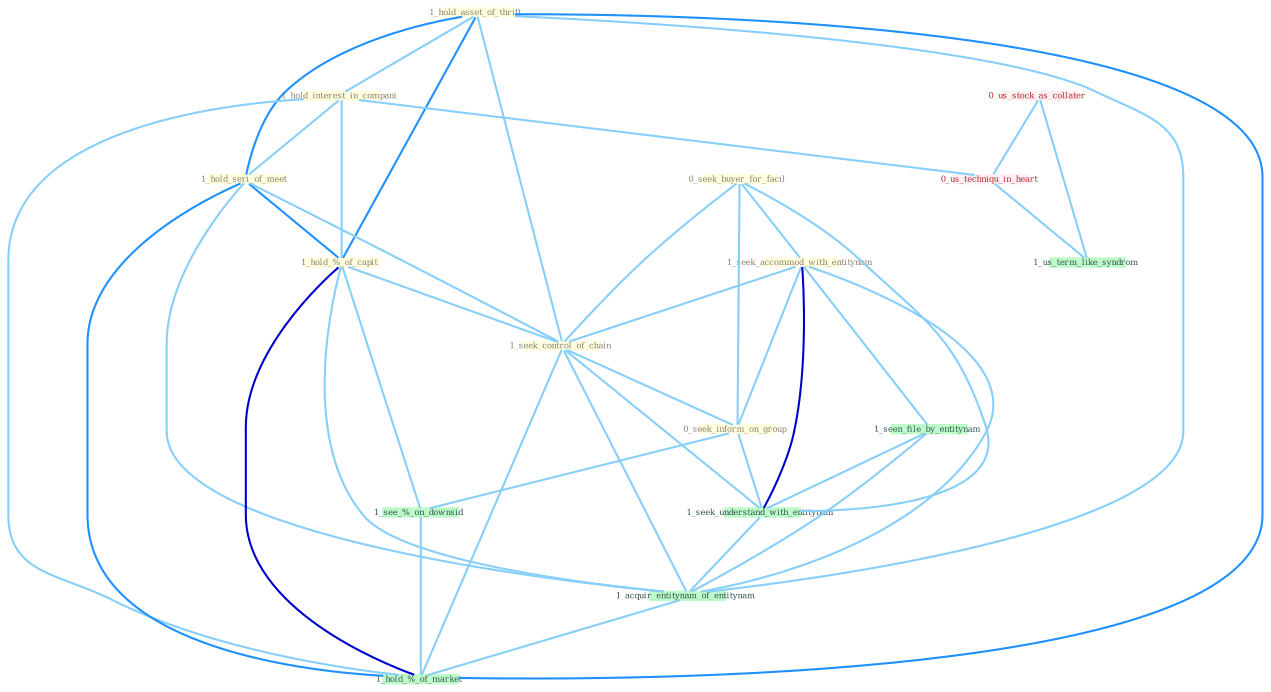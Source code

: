 Graph G{ 
    node
    [shape=polygon,style=filled,width=.5,height=.06,color="#BDFCC9",fixedsize=true,fontsize=4,
    fontcolor="#2f4f4f"];
    {node
    [color="#ffffe0", fontcolor="#8b7d6b"] "0_seek_buyer_for_facil " "1_hold_asset_of_thrift " "1_seek_accommod_with_entitynam " "1_hold_interest_in_compani " "1_hold_seri_of_meet " "1_hold_%_of_capit " "1_seek_control_of_chain " "0_seek_inform_on_group "}
{node [color="#fff0f5", fontcolor="#b22222"] "0_us_stock_as_collater " "0_us_techniqu_in_heart "}
edge [color="#B0E2FF"];

	"0_seek_buyer_for_facil " -- "1_seek_accommod_with_entitynam " [w="1", color="#87cefa" ];
	"0_seek_buyer_for_facil " -- "1_seek_control_of_chain " [w="1", color="#87cefa" ];
	"0_seek_buyer_for_facil " -- "0_seek_inform_on_group " [w="1", color="#87cefa" ];
	"0_seek_buyer_for_facil " -- "1_seek_understand_with_entitynam " [w="1", color="#87cefa" ];
	"1_hold_asset_of_thrift " -- "1_hold_interest_in_compani " [w="1", color="#87cefa" ];
	"1_hold_asset_of_thrift " -- "1_hold_seri_of_meet " [w="2", color="#1e90ff" , len=0.8];
	"1_hold_asset_of_thrift " -- "1_hold_%_of_capit " [w="2", color="#1e90ff" , len=0.8];
	"1_hold_asset_of_thrift " -- "1_seek_control_of_chain " [w="1", color="#87cefa" ];
	"1_hold_asset_of_thrift " -- "1_acquir_entitynam_of_entitynam " [w="1", color="#87cefa" ];
	"1_hold_asset_of_thrift " -- "1_hold_%_of_market " [w="2", color="#1e90ff" , len=0.8];
	"1_seek_accommod_with_entitynam " -- "1_seek_control_of_chain " [w="1", color="#87cefa" ];
	"1_seek_accommod_with_entitynam " -- "0_seek_inform_on_group " [w="1", color="#87cefa" ];
	"1_seek_accommod_with_entitynam " -- "1_seen_file_by_entitynam " [w="1", color="#87cefa" ];
	"1_seek_accommod_with_entitynam " -- "1_seek_understand_with_entitynam " [w="3", color="#0000cd" , len=0.6];
	"1_seek_accommod_with_entitynam " -- "1_acquir_entitynam_of_entitynam " [w="1", color="#87cefa" ];
	"1_hold_interest_in_compani " -- "1_hold_seri_of_meet " [w="1", color="#87cefa" ];
	"1_hold_interest_in_compani " -- "1_hold_%_of_capit " [w="1", color="#87cefa" ];
	"1_hold_interest_in_compani " -- "0_us_techniqu_in_heart " [w="1", color="#87cefa" ];
	"1_hold_interest_in_compani " -- "1_hold_%_of_market " [w="1", color="#87cefa" ];
	"1_hold_seri_of_meet " -- "1_hold_%_of_capit " [w="2", color="#1e90ff" , len=0.8];
	"1_hold_seri_of_meet " -- "1_seek_control_of_chain " [w="1", color="#87cefa" ];
	"1_hold_seri_of_meet " -- "1_acquir_entitynam_of_entitynam " [w="1", color="#87cefa" ];
	"1_hold_seri_of_meet " -- "1_hold_%_of_market " [w="2", color="#1e90ff" , len=0.8];
	"1_hold_%_of_capit " -- "1_seek_control_of_chain " [w="1", color="#87cefa" ];
	"1_hold_%_of_capit " -- "1_acquir_entitynam_of_entitynam " [w="1", color="#87cefa" ];
	"1_hold_%_of_capit " -- "1_see_%_on_downsid " [w="1", color="#87cefa" ];
	"1_hold_%_of_capit " -- "1_hold_%_of_market " [w="3", color="#0000cd" , len=0.6];
	"1_seek_control_of_chain " -- "0_seek_inform_on_group " [w="1", color="#87cefa" ];
	"1_seek_control_of_chain " -- "1_seek_understand_with_entitynam " [w="1", color="#87cefa" ];
	"1_seek_control_of_chain " -- "1_acquir_entitynam_of_entitynam " [w="1", color="#87cefa" ];
	"1_seek_control_of_chain " -- "1_hold_%_of_market " [w="1", color="#87cefa" ];
	"0_seek_inform_on_group " -- "1_seek_understand_with_entitynam " [w="1", color="#87cefa" ];
	"0_seek_inform_on_group " -- "1_see_%_on_downsid " [w="1", color="#87cefa" ];
	"1_seen_file_by_entitynam " -- "1_seek_understand_with_entitynam " [w="1", color="#87cefa" ];
	"1_seen_file_by_entitynam " -- "1_acquir_entitynam_of_entitynam " [w="1", color="#87cefa" ];
	"0_us_stock_as_collater " -- "0_us_techniqu_in_heart " [w="1", color="#87cefa" ];
	"0_us_stock_as_collater " -- "1_us_term_like_syndrom " [w="1", color="#87cefa" ];
	"1_seek_understand_with_entitynam " -- "1_acquir_entitynam_of_entitynam " [w="1", color="#87cefa" ];
	"1_acquir_entitynam_of_entitynam " -- "1_hold_%_of_market " [w="1", color="#87cefa" ];
	"0_us_techniqu_in_heart " -- "1_us_term_like_syndrom " [w="1", color="#87cefa" ];
	"1_see_%_on_downsid " -- "1_hold_%_of_market " [w="1", color="#87cefa" ];
}